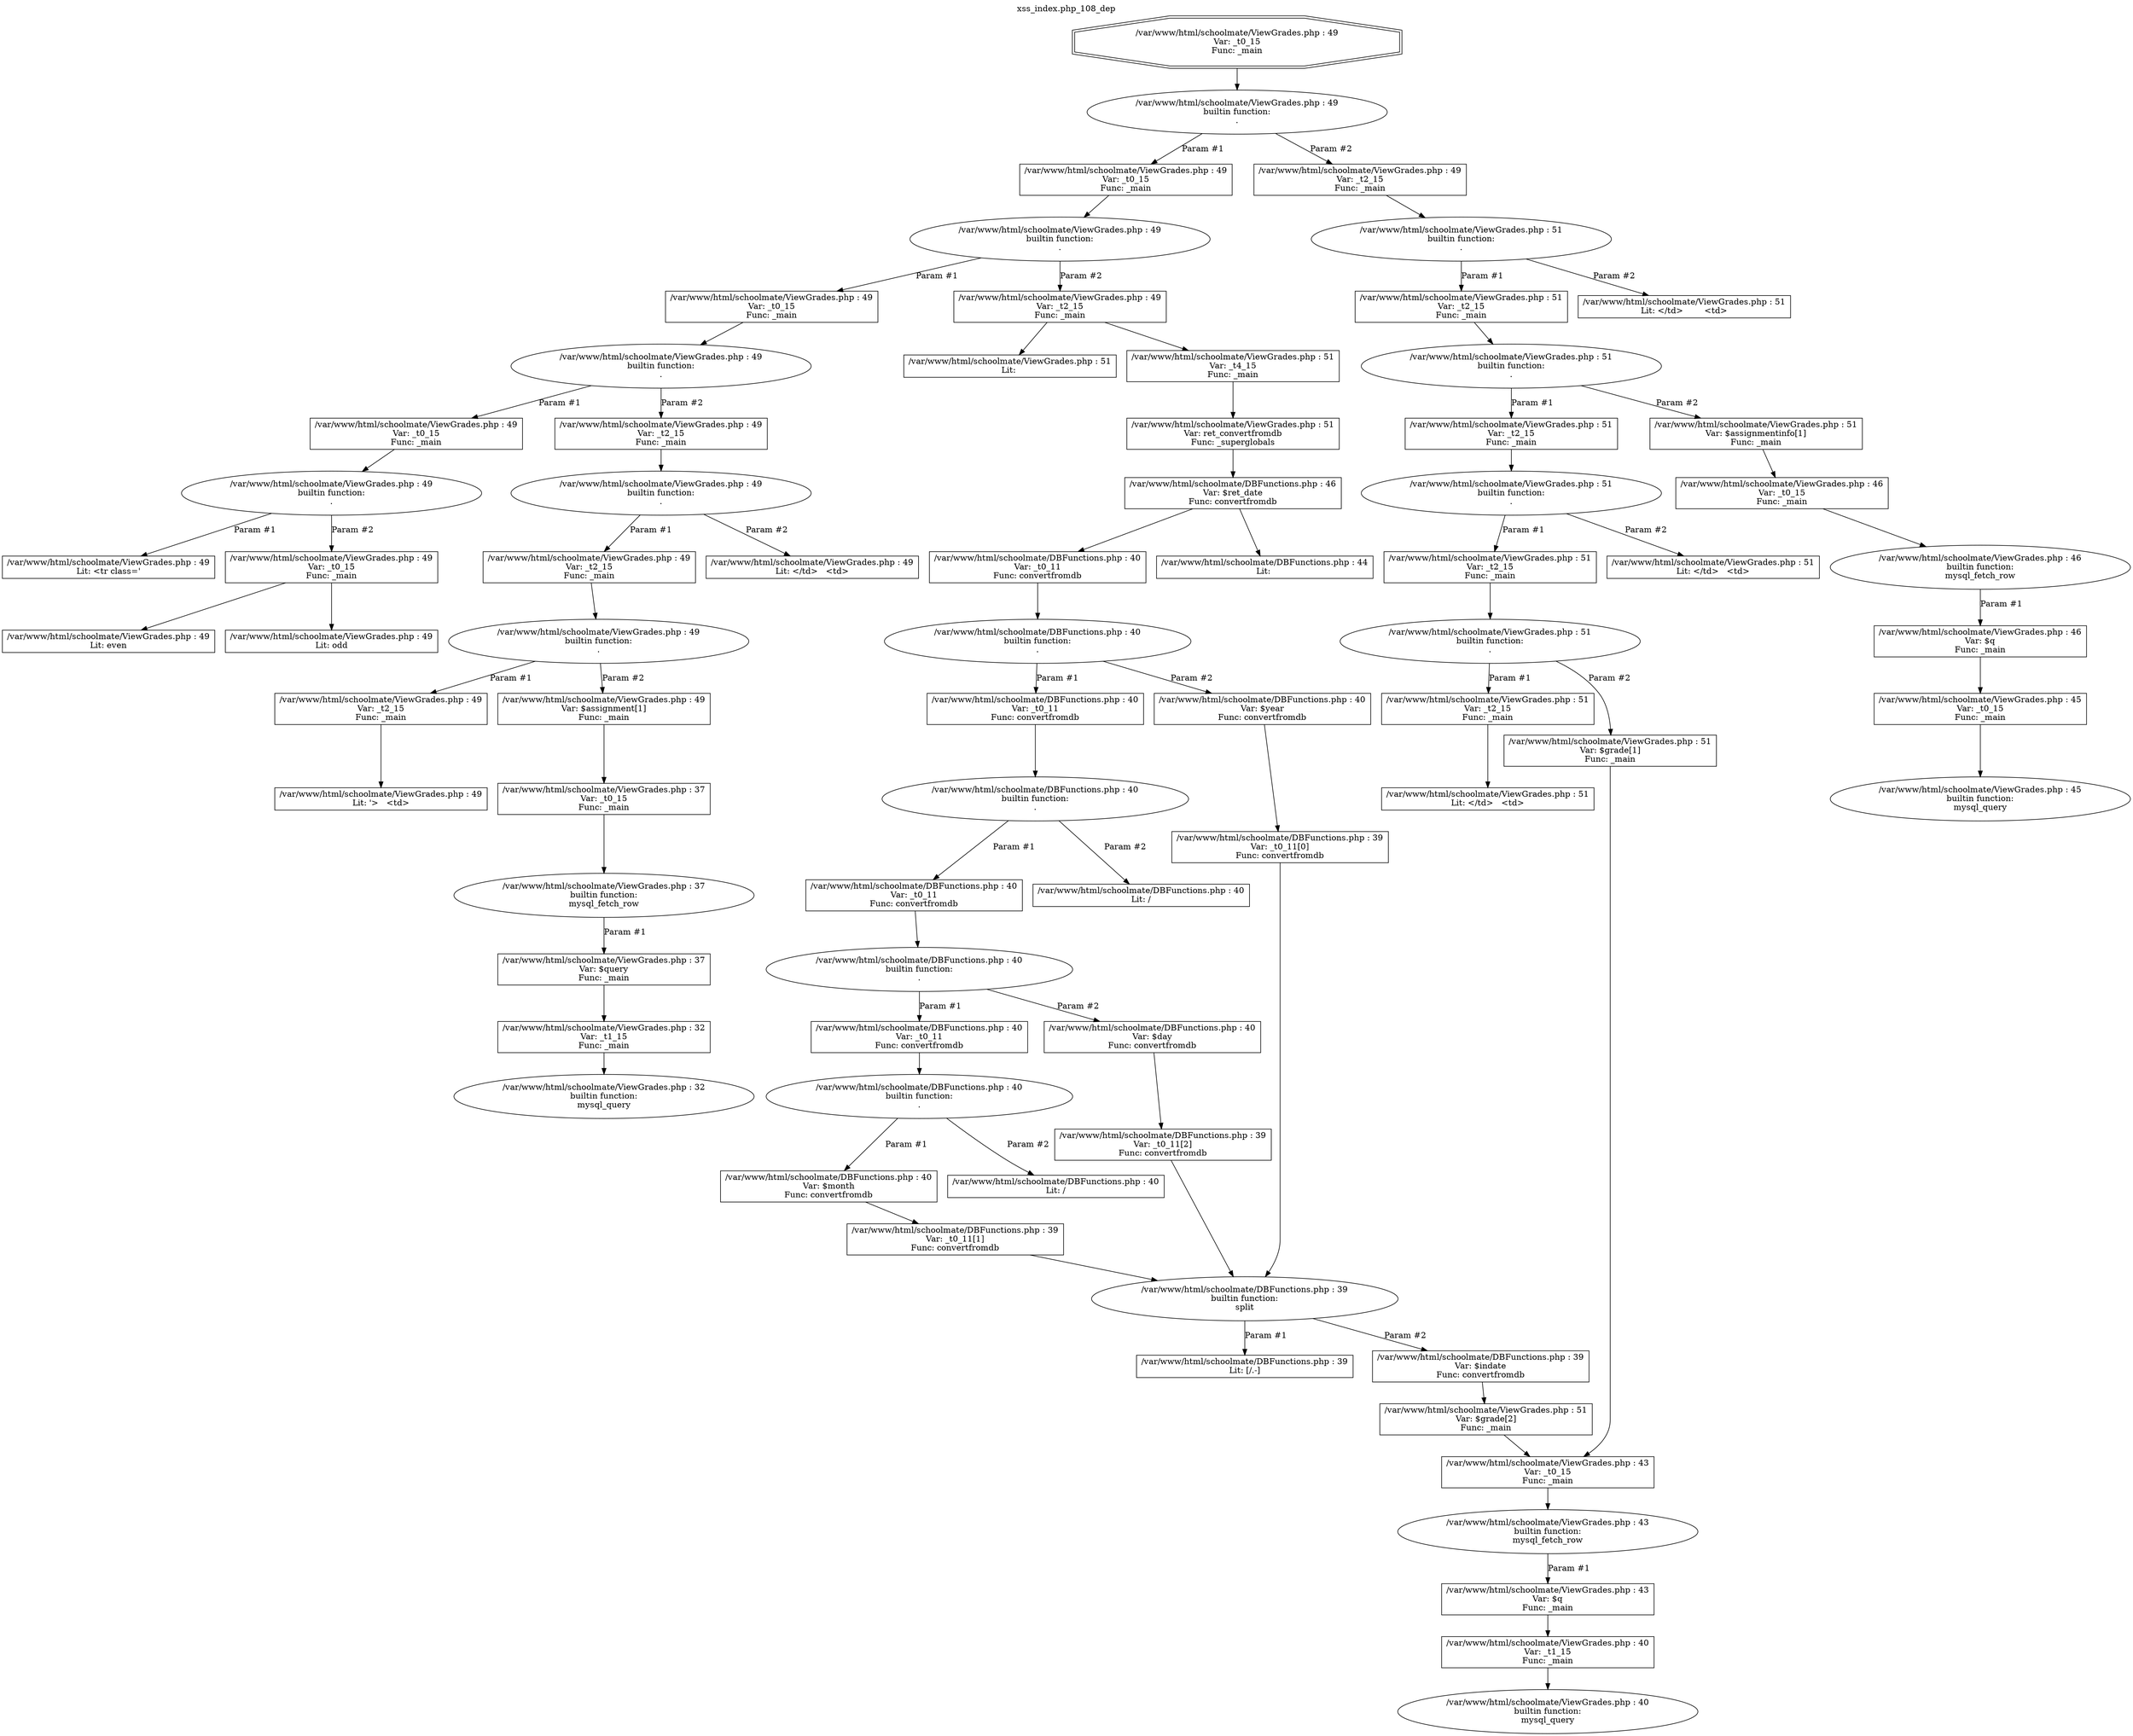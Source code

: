 digraph cfg {
  label="xss_index.php_108_dep";
  labelloc=t;
  n1 [shape=doubleoctagon, label="/var/www/html/schoolmate/ViewGrades.php : 49\nVar: _t0_15\nFunc: _main\n"];
  n2 [shape=ellipse, label="/var/www/html/schoolmate/ViewGrades.php : 49\nbuiltin function:\n.\n"];
  n3 [shape=box, label="/var/www/html/schoolmate/ViewGrades.php : 49\nVar: _t0_15\nFunc: _main\n"];
  n4 [shape=ellipse, label="/var/www/html/schoolmate/ViewGrades.php : 49\nbuiltin function:\n.\n"];
  n5 [shape=box, label="/var/www/html/schoolmate/ViewGrades.php : 49\nVar: _t0_15\nFunc: _main\n"];
  n6 [shape=ellipse, label="/var/www/html/schoolmate/ViewGrades.php : 49\nbuiltin function:\n.\n"];
  n7 [shape=box, label="/var/www/html/schoolmate/ViewGrades.php : 49\nVar: _t0_15\nFunc: _main\n"];
  n8 [shape=ellipse, label="/var/www/html/schoolmate/ViewGrades.php : 49\nbuiltin function:\n.\n"];
  n9 [shape=box, label="/var/www/html/schoolmate/ViewGrades.php : 49\nLit: <tr class='\n"];
  n10 [shape=box, label="/var/www/html/schoolmate/ViewGrades.php : 49\nVar: _t0_15\nFunc: _main\n"];
  n11 [shape=box, label="/var/www/html/schoolmate/ViewGrades.php : 49\nLit: even\n"];
  n12 [shape=box, label="/var/www/html/schoolmate/ViewGrades.php : 49\nLit: odd\n"];
  n13 [shape=box, label="/var/www/html/schoolmate/ViewGrades.php : 49\nVar: _t2_15\nFunc: _main\n"];
  n14 [shape=ellipse, label="/var/www/html/schoolmate/ViewGrades.php : 49\nbuiltin function:\n.\n"];
  n15 [shape=box, label="/var/www/html/schoolmate/ViewGrades.php : 49\nVar: _t2_15\nFunc: _main\n"];
  n16 [shape=ellipse, label="/var/www/html/schoolmate/ViewGrades.php : 49\nbuiltin function:\n.\n"];
  n17 [shape=box, label="/var/www/html/schoolmate/ViewGrades.php : 49\nVar: _t2_15\nFunc: _main\n"];
  n18 [shape=box, label="/var/www/html/schoolmate/ViewGrades.php : 49\nLit: '>   <td>\n"];
  n19 [shape=box, label="/var/www/html/schoolmate/ViewGrades.php : 49\nVar: $assignment[1]\nFunc: _main\n"];
  n20 [shape=box, label="/var/www/html/schoolmate/ViewGrades.php : 37\nVar: _t0_15\nFunc: _main\n"];
  n21 [shape=ellipse, label="/var/www/html/schoolmate/ViewGrades.php : 37\nbuiltin function:\nmysql_fetch_row\n"];
  n22 [shape=box, label="/var/www/html/schoolmate/ViewGrades.php : 37\nVar: $query\nFunc: _main\n"];
  n23 [shape=box, label="/var/www/html/schoolmate/ViewGrades.php : 32\nVar: _t1_15\nFunc: _main\n"];
  n24 [shape=ellipse, label="/var/www/html/schoolmate/ViewGrades.php : 32\nbuiltin function:\nmysql_query\n"];
  n25 [shape=box, label="/var/www/html/schoolmate/ViewGrades.php : 49\nLit: </td>   <td>\n"];
  n26 [shape=box, label="/var/www/html/schoolmate/ViewGrades.php : 49\nVar: _t2_15\nFunc: _main\n"];
  n27 [shape=box, label="/var/www/html/schoolmate/ViewGrades.php : 51\nLit: \n"];
  n28 [shape=box, label="/var/www/html/schoolmate/ViewGrades.php : 51\nVar: _t4_15\nFunc: _main\n"];
  n29 [shape=box, label="/var/www/html/schoolmate/ViewGrades.php : 51\nVar: ret_convertfromdb\nFunc: _superglobals\n"];
  n30 [shape=box, label="/var/www/html/schoolmate/DBFunctions.php : 46\nVar: $ret_date\nFunc: convertfromdb\n"];
  n31 [shape=box, label="/var/www/html/schoolmate/DBFunctions.php : 40\nVar: _t0_11\nFunc: convertfromdb\n"];
  n32 [shape=ellipse, label="/var/www/html/schoolmate/DBFunctions.php : 40\nbuiltin function:\n.\n"];
  n33 [shape=box, label="/var/www/html/schoolmate/DBFunctions.php : 40\nVar: _t0_11\nFunc: convertfromdb\n"];
  n34 [shape=ellipse, label="/var/www/html/schoolmate/DBFunctions.php : 40\nbuiltin function:\n.\n"];
  n35 [shape=box, label="/var/www/html/schoolmate/DBFunctions.php : 40\nVar: _t0_11\nFunc: convertfromdb\n"];
  n36 [shape=ellipse, label="/var/www/html/schoolmate/DBFunctions.php : 40\nbuiltin function:\n.\n"];
  n37 [shape=box, label="/var/www/html/schoolmate/DBFunctions.php : 40\nVar: _t0_11\nFunc: convertfromdb\n"];
  n38 [shape=ellipse, label="/var/www/html/schoolmate/DBFunctions.php : 40\nbuiltin function:\n.\n"];
  n39 [shape=box, label="/var/www/html/schoolmate/DBFunctions.php : 40\nVar: $month\nFunc: convertfromdb\n"];
  n40 [shape=box, label="/var/www/html/schoolmate/DBFunctions.php : 39\nVar: _t0_11[1]\nFunc: convertfromdb\n"];
  n41 [shape=ellipse, label="/var/www/html/schoolmate/DBFunctions.php : 39\nbuiltin function:\nsplit\n"];
  n42 [shape=box, label="/var/www/html/schoolmate/DBFunctions.php : 39\nLit: [/.-]\n"];
  n43 [shape=box, label="/var/www/html/schoolmate/DBFunctions.php : 39\nVar: $indate\nFunc: convertfromdb\n"];
  n44 [shape=box, label="/var/www/html/schoolmate/ViewGrades.php : 51\nVar: $grade[2]\nFunc: _main\n"];
  n45 [shape=box, label="/var/www/html/schoolmate/ViewGrades.php : 43\nVar: _t0_15\nFunc: _main\n"];
  n46 [shape=ellipse, label="/var/www/html/schoolmate/ViewGrades.php : 43\nbuiltin function:\nmysql_fetch_row\n"];
  n47 [shape=box, label="/var/www/html/schoolmate/ViewGrades.php : 43\nVar: $q\nFunc: _main\n"];
  n48 [shape=box, label="/var/www/html/schoolmate/ViewGrades.php : 40\nVar: _t1_15\nFunc: _main\n"];
  n49 [shape=ellipse, label="/var/www/html/schoolmate/ViewGrades.php : 40\nbuiltin function:\nmysql_query\n"];
  n50 [shape=box, label="/var/www/html/schoolmate/DBFunctions.php : 40\nLit: /\n"];
  n51 [shape=box, label="/var/www/html/schoolmate/DBFunctions.php : 40\nVar: $day\nFunc: convertfromdb\n"];
  n52 [shape=box, label="/var/www/html/schoolmate/DBFunctions.php : 39\nVar: _t0_11[2]\nFunc: convertfromdb\n"];
  n53 [shape=box, label="/var/www/html/schoolmate/DBFunctions.php : 40\nLit: /\n"];
  n54 [shape=box, label="/var/www/html/schoolmate/DBFunctions.php : 40\nVar: $year\nFunc: convertfromdb\n"];
  n55 [shape=box, label="/var/www/html/schoolmate/DBFunctions.php : 39\nVar: _t0_11[0]\nFunc: convertfromdb\n"];
  n56 [shape=box, label="/var/www/html/schoolmate/DBFunctions.php : 44\nLit: \n"];
  n57 [shape=box, label="/var/www/html/schoolmate/ViewGrades.php : 49\nVar: _t2_15\nFunc: _main\n"];
  n58 [shape=ellipse, label="/var/www/html/schoolmate/ViewGrades.php : 51\nbuiltin function:\n.\n"];
  n59 [shape=box, label="/var/www/html/schoolmate/ViewGrades.php : 51\nVar: _t2_15\nFunc: _main\n"];
  n60 [shape=ellipse, label="/var/www/html/schoolmate/ViewGrades.php : 51\nbuiltin function:\n.\n"];
  n61 [shape=box, label="/var/www/html/schoolmate/ViewGrades.php : 51\nVar: _t2_15\nFunc: _main\n"];
  n62 [shape=ellipse, label="/var/www/html/schoolmate/ViewGrades.php : 51\nbuiltin function:\n.\n"];
  n63 [shape=box, label="/var/www/html/schoolmate/ViewGrades.php : 51\nVar: _t2_15\nFunc: _main\n"];
  n64 [shape=ellipse, label="/var/www/html/schoolmate/ViewGrades.php : 51\nbuiltin function:\n.\n"];
  n65 [shape=box, label="/var/www/html/schoolmate/ViewGrades.php : 51\nVar: _t2_15\nFunc: _main\n"];
  n66 [shape=box, label="/var/www/html/schoolmate/ViewGrades.php : 51\nLit: </td>   <td>\n"];
  n67 [shape=box, label="/var/www/html/schoolmate/ViewGrades.php : 51\nVar: $grade[1]\nFunc: _main\n"];
  n68 [shape=box, label="/var/www/html/schoolmate/ViewGrades.php : 51\nLit: </td>   <td>\n"];
  n69 [shape=box, label="/var/www/html/schoolmate/ViewGrades.php : 51\nVar: $assignmentinfo[1]\nFunc: _main\n"];
  n70 [shape=box, label="/var/www/html/schoolmate/ViewGrades.php : 46\nVar: _t0_15\nFunc: _main\n"];
  n71 [shape=ellipse, label="/var/www/html/schoolmate/ViewGrades.php : 46\nbuiltin function:\nmysql_fetch_row\n"];
  n72 [shape=box, label="/var/www/html/schoolmate/ViewGrades.php : 46\nVar: $q\nFunc: _main\n"];
  n73 [shape=box, label="/var/www/html/schoolmate/ViewGrades.php : 45\nVar: _t0_15\nFunc: _main\n"];
  n74 [shape=ellipse, label="/var/www/html/schoolmate/ViewGrades.php : 45\nbuiltin function:\nmysql_query\n"];
  n75 [shape=box, label="/var/www/html/schoolmate/ViewGrades.php : 51\nLit: </td>	<td>\n"];
  n1 -> n2;
  n3 -> n4;
  n5 -> n6;
  n7 -> n8;
  n8 -> n9[label="Param #1"];
  n8 -> n10[label="Param #2"];
  n10 -> n11;
  n10 -> n12;
  n6 -> n7[label="Param #1"];
  n6 -> n13[label="Param #2"];
  n13 -> n14;
  n15 -> n16;
  n17 -> n18;
  n16 -> n17[label="Param #1"];
  n16 -> n19[label="Param #2"];
  n20 -> n21;
  n23 -> n24;
  n22 -> n23;
  n21 -> n22[label="Param #1"];
  n19 -> n20;
  n14 -> n15[label="Param #1"];
  n14 -> n25[label="Param #2"];
  n4 -> n5[label="Param #1"];
  n4 -> n26[label="Param #2"];
  n26 -> n27;
  n26 -> n28;
  n31 -> n32;
  n33 -> n34;
  n35 -> n36;
  n37 -> n38;
  n40 -> n41;
  n41 -> n42[label="Param #1"];
  n41 -> n43[label="Param #2"];
  n45 -> n46;
  n48 -> n49;
  n47 -> n48;
  n46 -> n47[label="Param #1"];
  n44 -> n45;
  n43 -> n44;
  n39 -> n40;
  n38 -> n39[label="Param #1"];
  n38 -> n50[label="Param #2"];
  n36 -> n37[label="Param #1"];
  n36 -> n51[label="Param #2"];
  n52 -> n41;
  n51 -> n52;
  n34 -> n35[label="Param #1"];
  n34 -> n53[label="Param #2"];
  n32 -> n33[label="Param #1"];
  n32 -> n54[label="Param #2"];
  n55 -> n41;
  n54 -> n55;
  n30 -> n31;
  n30 -> n56;
  n29 -> n30;
  n28 -> n29;
  n2 -> n3[label="Param #1"];
  n2 -> n57[label="Param #2"];
  n57 -> n58;
  n59 -> n60;
  n61 -> n62;
  n63 -> n64;
  n65 -> n66;
  n64 -> n65[label="Param #1"];
  n64 -> n67[label="Param #2"];
  n67 -> n45;
  n62 -> n63[label="Param #1"];
  n62 -> n68[label="Param #2"];
  n60 -> n61[label="Param #1"];
  n60 -> n69[label="Param #2"];
  n70 -> n71;
  n73 -> n74;
  n72 -> n73;
  n71 -> n72[label="Param #1"];
  n69 -> n70;
  n58 -> n59[label="Param #1"];
  n58 -> n75[label="Param #2"];
}
